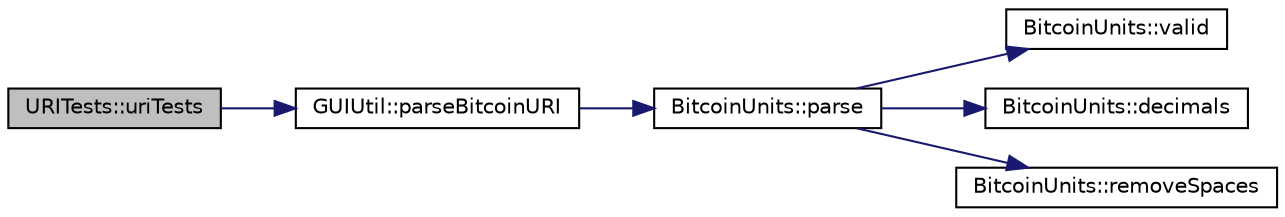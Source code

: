 digraph "URITests::uriTests"
{
  edge [fontname="Helvetica",fontsize="10",labelfontname="Helvetica",labelfontsize="10"];
  node [fontname="Helvetica",fontsize="10",shape=record];
  rankdir="LR";
  Node0 [label="URITests::uriTests",height=0.2,width=0.4,color="black", fillcolor="grey75", style="filled", fontcolor="black"];
  Node0 -> Node1 [color="midnightblue",fontsize="10",style="solid",fontname="Helvetica"];
  Node1 [label="GUIUtil::parseBitcoinURI",height=0.2,width=0.4,color="black", fillcolor="white", style="filled",URL="$namespace_g_u_i_util.html#ad39b3e74aaf6adc45b34b36a0649db45"];
  Node1 -> Node2 [color="midnightblue",fontsize="10",style="solid",fontname="Helvetica"];
  Node2 [label="BitcoinUnits::parse",height=0.2,width=0.4,color="black", fillcolor="white", style="filled",URL="$class_bitcoin_units.html#a23b5ed29b71bd5039776e8f3a87d668d",tooltip="Parse string to coin amount. "];
  Node2 -> Node3 [color="midnightblue",fontsize="10",style="solid",fontname="Helvetica"];
  Node3 [label="BitcoinUnits::valid",height=0.2,width=0.4,color="black", fillcolor="white", style="filled",URL="$class_bitcoin_units.html#a81cbc41480adfb600dad79711d336e5f",tooltip="Is unit ID valid? "];
  Node2 -> Node4 [color="midnightblue",fontsize="10",style="solid",fontname="Helvetica"];
  Node4 [label="BitcoinUnits::decimals",height=0.2,width=0.4,color="black", fillcolor="white", style="filled",URL="$class_bitcoin_units.html#a3f0fc21634520ea06c684ba0d7e25f2f",tooltip="Number of decimals left. "];
  Node2 -> Node5 [color="midnightblue",fontsize="10",style="solid",fontname="Helvetica"];
  Node5 [label="BitcoinUnits::removeSpaces",height=0.2,width=0.4,color="black", fillcolor="white", style="filled",URL="$class_bitcoin_units.html#a9354c3d913372b03101a23dc9cd18023"];
}

